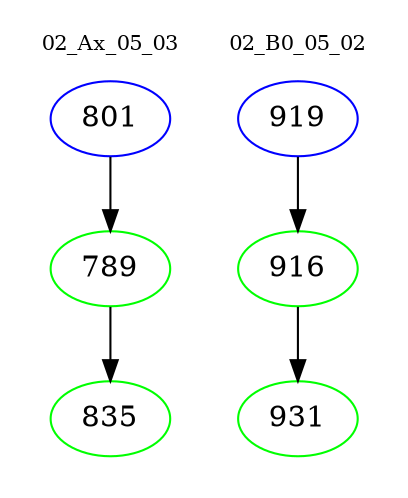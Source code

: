 digraph{
subgraph cluster_0 {
color = white
label = "02_Ax_05_03";
fontsize=10;
T0_801 [label="801", color="blue"]
T0_801 -> T0_789 [color="black"]
T0_789 [label="789", color="green"]
T0_789 -> T0_835 [color="black"]
T0_835 [label="835", color="green"]
}
subgraph cluster_1 {
color = white
label = "02_B0_05_02";
fontsize=10;
T1_919 [label="919", color="blue"]
T1_919 -> T1_916 [color="black"]
T1_916 [label="916", color="green"]
T1_916 -> T1_931 [color="black"]
T1_931 [label="931", color="green"]
}
}
